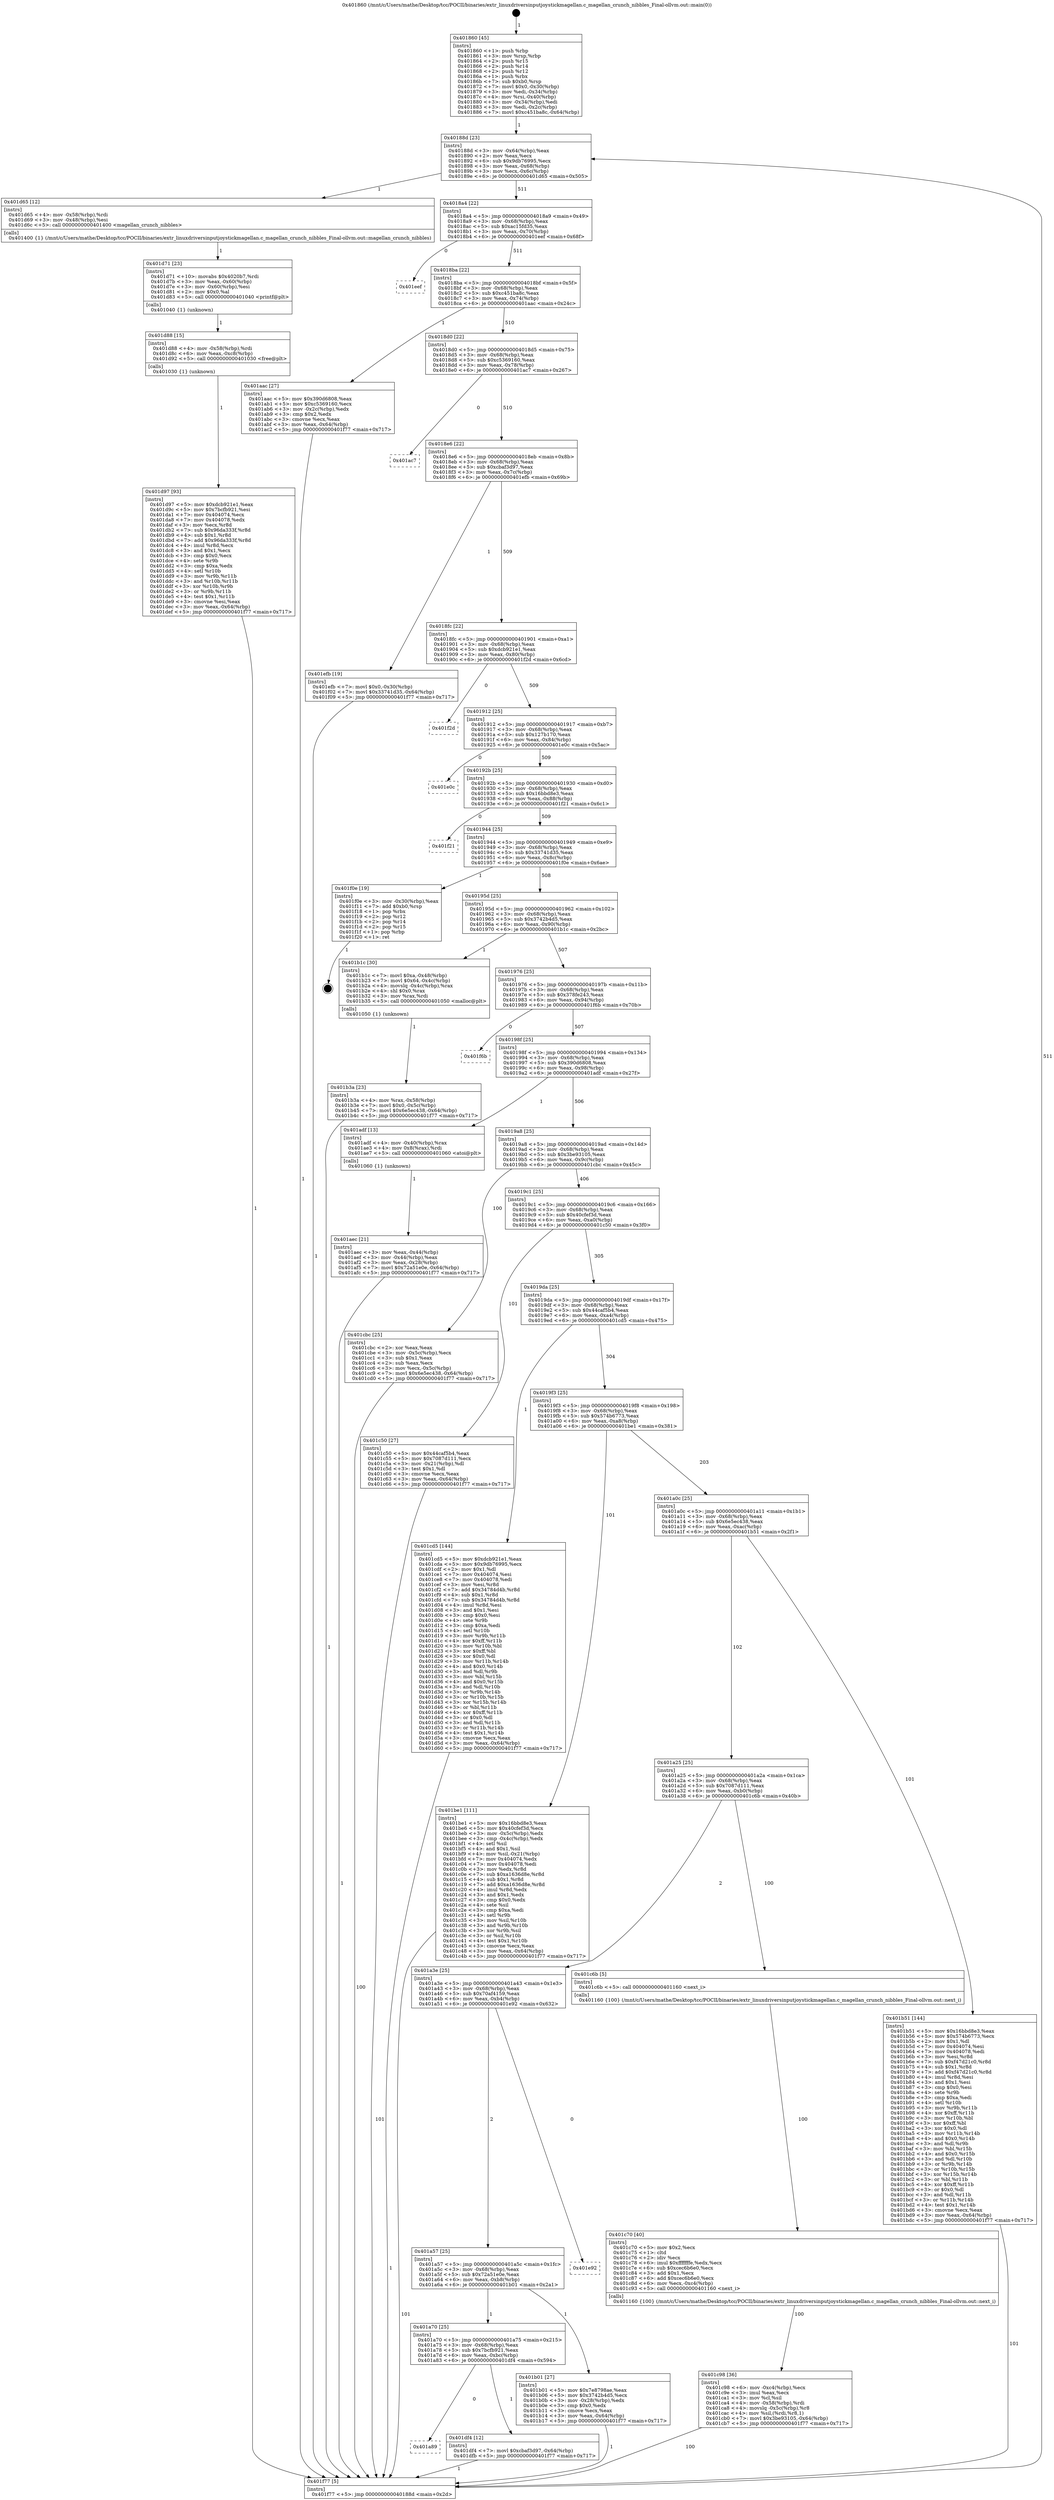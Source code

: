 digraph "0x401860" {
  label = "0x401860 (/mnt/c/Users/mathe/Desktop/tcc/POCII/binaries/extr_linuxdriversinputjoystickmagellan.c_magellan_crunch_nibbles_Final-ollvm.out::main(0))"
  labelloc = "t"
  node[shape=record]

  Entry [label="",width=0.3,height=0.3,shape=circle,fillcolor=black,style=filled]
  "0x40188d" [label="{
     0x40188d [23]\l
     | [instrs]\l
     &nbsp;&nbsp;0x40188d \<+3\>: mov -0x64(%rbp),%eax\l
     &nbsp;&nbsp;0x401890 \<+2\>: mov %eax,%ecx\l
     &nbsp;&nbsp;0x401892 \<+6\>: sub $0x9db76995,%ecx\l
     &nbsp;&nbsp;0x401898 \<+3\>: mov %eax,-0x68(%rbp)\l
     &nbsp;&nbsp;0x40189b \<+3\>: mov %ecx,-0x6c(%rbp)\l
     &nbsp;&nbsp;0x40189e \<+6\>: je 0000000000401d65 \<main+0x505\>\l
  }"]
  "0x401d65" [label="{
     0x401d65 [12]\l
     | [instrs]\l
     &nbsp;&nbsp;0x401d65 \<+4\>: mov -0x58(%rbp),%rdi\l
     &nbsp;&nbsp;0x401d69 \<+3\>: mov -0x48(%rbp),%esi\l
     &nbsp;&nbsp;0x401d6c \<+5\>: call 0000000000401400 \<magellan_crunch_nibbles\>\l
     | [calls]\l
     &nbsp;&nbsp;0x401400 \{1\} (/mnt/c/Users/mathe/Desktop/tcc/POCII/binaries/extr_linuxdriversinputjoystickmagellan.c_magellan_crunch_nibbles_Final-ollvm.out::magellan_crunch_nibbles)\l
  }"]
  "0x4018a4" [label="{
     0x4018a4 [22]\l
     | [instrs]\l
     &nbsp;&nbsp;0x4018a4 \<+5\>: jmp 00000000004018a9 \<main+0x49\>\l
     &nbsp;&nbsp;0x4018a9 \<+3\>: mov -0x68(%rbp),%eax\l
     &nbsp;&nbsp;0x4018ac \<+5\>: sub $0xac15fd35,%eax\l
     &nbsp;&nbsp;0x4018b1 \<+3\>: mov %eax,-0x70(%rbp)\l
     &nbsp;&nbsp;0x4018b4 \<+6\>: je 0000000000401eef \<main+0x68f\>\l
  }"]
  Exit [label="",width=0.3,height=0.3,shape=circle,fillcolor=black,style=filled,peripheries=2]
  "0x401eef" [label="{
     0x401eef\l
  }", style=dashed]
  "0x4018ba" [label="{
     0x4018ba [22]\l
     | [instrs]\l
     &nbsp;&nbsp;0x4018ba \<+5\>: jmp 00000000004018bf \<main+0x5f\>\l
     &nbsp;&nbsp;0x4018bf \<+3\>: mov -0x68(%rbp),%eax\l
     &nbsp;&nbsp;0x4018c2 \<+5\>: sub $0xc451ba8c,%eax\l
     &nbsp;&nbsp;0x4018c7 \<+3\>: mov %eax,-0x74(%rbp)\l
     &nbsp;&nbsp;0x4018ca \<+6\>: je 0000000000401aac \<main+0x24c\>\l
  }"]
  "0x401a89" [label="{
     0x401a89\l
  }", style=dashed]
  "0x401aac" [label="{
     0x401aac [27]\l
     | [instrs]\l
     &nbsp;&nbsp;0x401aac \<+5\>: mov $0x390d6808,%eax\l
     &nbsp;&nbsp;0x401ab1 \<+5\>: mov $0xc5369160,%ecx\l
     &nbsp;&nbsp;0x401ab6 \<+3\>: mov -0x2c(%rbp),%edx\l
     &nbsp;&nbsp;0x401ab9 \<+3\>: cmp $0x2,%edx\l
     &nbsp;&nbsp;0x401abc \<+3\>: cmovne %ecx,%eax\l
     &nbsp;&nbsp;0x401abf \<+3\>: mov %eax,-0x64(%rbp)\l
     &nbsp;&nbsp;0x401ac2 \<+5\>: jmp 0000000000401f77 \<main+0x717\>\l
  }"]
  "0x4018d0" [label="{
     0x4018d0 [22]\l
     | [instrs]\l
     &nbsp;&nbsp;0x4018d0 \<+5\>: jmp 00000000004018d5 \<main+0x75\>\l
     &nbsp;&nbsp;0x4018d5 \<+3\>: mov -0x68(%rbp),%eax\l
     &nbsp;&nbsp;0x4018d8 \<+5\>: sub $0xc5369160,%eax\l
     &nbsp;&nbsp;0x4018dd \<+3\>: mov %eax,-0x78(%rbp)\l
     &nbsp;&nbsp;0x4018e0 \<+6\>: je 0000000000401ac7 \<main+0x267\>\l
  }"]
  "0x401f77" [label="{
     0x401f77 [5]\l
     | [instrs]\l
     &nbsp;&nbsp;0x401f77 \<+5\>: jmp 000000000040188d \<main+0x2d\>\l
  }"]
  "0x401860" [label="{
     0x401860 [45]\l
     | [instrs]\l
     &nbsp;&nbsp;0x401860 \<+1\>: push %rbp\l
     &nbsp;&nbsp;0x401861 \<+3\>: mov %rsp,%rbp\l
     &nbsp;&nbsp;0x401864 \<+2\>: push %r15\l
     &nbsp;&nbsp;0x401866 \<+2\>: push %r14\l
     &nbsp;&nbsp;0x401868 \<+2\>: push %r12\l
     &nbsp;&nbsp;0x40186a \<+1\>: push %rbx\l
     &nbsp;&nbsp;0x40186b \<+7\>: sub $0xb0,%rsp\l
     &nbsp;&nbsp;0x401872 \<+7\>: movl $0x0,-0x30(%rbp)\l
     &nbsp;&nbsp;0x401879 \<+3\>: mov %edi,-0x34(%rbp)\l
     &nbsp;&nbsp;0x40187c \<+4\>: mov %rsi,-0x40(%rbp)\l
     &nbsp;&nbsp;0x401880 \<+3\>: mov -0x34(%rbp),%edi\l
     &nbsp;&nbsp;0x401883 \<+3\>: mov %edi,-0x2c(%rbp)\l
     &nbsp;&nbsp;0x401886 \<+7\>: movl $0xc451ba8c,-0x64(%rbp)\l
  }"]
  "0x401df4" [label="{
     0x401df4 [12]\l
     | [instrs]\l
     &nbsp;&nbsp;0x401df4 \<+7\>: movl $0xcbaf3d97,-0x64(%rbp)\l
     &nbsp;&nbsp;0x401dfb \<+5\>: jmp 0000000000401f77 \<main+0x717\>\l
  }"]
  "0x401ac7" [label="{
     0x401ac7\l
  }", style=dashed]
  "0x4018e6" [label="{
     0x4018e6 [22]\l
     | [instrs]\l
     &nbsp;&nbsp;0x4018e6 \<+5\>: jmp 00000000004018eb \<main+0x8b\>\l
     &nbsp;&nbsp;0x4018eb \<+3\>: mov -0x68(%rbp),%eax\l
     &nbsp;&nbsp;0x4018ee \<+5\>: sub $0xcbaf3d97,%eax\l
     &nbsp;&nbsp;0x4018f3 \<+3\>: mov %eax,-0x7c(%rbp)\l
     &nbsp;&nbsp;0x4018f6 \<+6\>: je 0000000000401efb \<main+0x69b\>\l
  }"]
  "0x401d97" [label="{
     0x401d97 [93]\l
     | [instrs]\l
     &nbsp;&nbsp;0x401d97 \<+5\>: mov $0xdcb921e1,%eax\l
     &nbsp;&nbsp;0x401d9c \<+5\>: mov $0x7bcfb921,%esi\l
     &nbsp;&nbsp;0x401da1 \<+7\>: mov 0x404074,%ecx\l
     &nbsp;&nbsp;0x401da8 \<+7\>: mov 0x404078,%edx\l
     &nbsp;&nbsp;0x401daf \<+3\>: mov %ecx,%r8d\l
     &nbsp;&nbsp;0x401db2 \<+7\>: sub $0x96da333f,%r8d\l
     &nbsp;&nbsp;0x401db9 \<+4\>: sub $0x1,%r8d\l
     &nbsp;&nbsp;0x401dbd \<+7\>: add $0x96da333f,%r8d\l
     &nbsp;&nbsp;0x401dc4 \<+4\>: imul %r8d,%ecx\l
     &nbsp;&nbsp;0x401dc8 \<+3\>: and $0x1,%ecx\l
     &nbsp;&nbsp;0x401dcb \<+3\>: cmp $0x0,%ecx\l
     &nbsp;&nbsp;0x401dce \<+4\>: sete %r9b\l
     &nbsp;&nbsp;0x401dd2 \<+3\>: cmp $0xa,%edx\l
     &nbsp;&nbsp;0x401dd5 \<+4\>: setl %r10b\l
     &nbsp;&nbsp;0x401dd9 \<+3\>: mov %r9b,%r11b\l
     &nbsp;&nbsp;0x401ddc \<+3\>: and %r10b,%r11b\l
     &nbsp;&nbsp;0x401ddf \<+3\>: xor %r10b,%r9b\l
     &nbsp;&nbsp;0x401de2 \<+3\>: or %r9b,%r11b\l
     &nbsp;&nbsp;0x401de5 \<+4\>: test $0x1,%r11b\l
     &nbsp;&nbsp;0x401de9 \<+3\>: cmovne %esi,%eax\l
     &nbsp;&nbsp;0x401dec \<+3\>: mov %eax,-0x64(%rbp)\l
     &nbsp;&nbsp;0x401def \<+5\>: jmp 0000000000401f77 \<main+0x717\>\l
  }"]
  "0x401efb" [label="{
     0x401efb [19]\l
     | [instrs]\l
     &nbsp;&nbsp;0x401efb \<+7\>: movl $0x0,-0x30(%rbp)\l
     &nbsp;&nbsp;0x401f02 \<+7\>: movl $0x33741d35,-0x64(%rbp)\l
     &nbsp;&nbsp;0x401f09 \<+5\>: jmp 0000000000401f77 \<main+0x717\>\l
  }"]
  "0x4018fc" [label="{
     0x4018fc [22]\l
     | [instrs]\l
     &nbsp;&nbsp;0x4018fc \<+5\>: jmp 0000000000401901 \<main+0xa1\>\l
     &nbsp;&nbsp;0x401901 \<+3\>: mov -0x68(%rbp),%eax\l
     &nbsp;&nbsp;0x401904 \<+5\>: sub $0xdcb921e1,%eax\l
     &nbsp;&nbsp;0x401909 \<+3\>: mov %eax,-0x80(%rbp)\l
     &nbsp;&nbsp;0x40190c \<+6\>: je 0000000000401f2d \<main+0x6cd\>\l
  }"]
  "0x401d88" [label="{
     0x401d88 [15]\l
     | [instrs]\l
     &nbsp;&nbsp;0x401d88 \<+4\>: mov -0x58(%rbp),%rdi\l
     &nbsp;&nbsp;0x401d8c \<+6\>: mov %eax,-0xc8(%rbp)\l
     &nbsp;&nbsp;0x401d92 \<+5\>: call 0000000000401030 \<free@plt\>\l
     | [calls]\l
     &nbsp;&nbsp;0x401030 \{1\} (unknown)\l
  }"]
  "0x401f2d" [label="{
     0x401f2d\l
  }", style=dashed]
  "0x401912" [label="{
     0x401912 [25]\l
     | [instrs]\l
     &nbsp;&nbsp;0x401912 \<+5\>: jmp 0000000000401917 \<main+0xb7\>\l
     &nbsp;&nbsp;0x401917 \<+3\>: mov -0x68(%rbp),%eax\l
     &nbsp;&nbsp;0x40191a \<+5\>: sub $0x127b170,%eax\l
     &nbsp;&nbsp;0x40191f \<+6\>: mov %eax,-0x84(%rbp)\l
     &nbsp;&nbsp;0x401925 \<+6\>: je 0000000000401e0c \<main+0x5ac\>\l
  }"]
  "0x401d71" [label="{
     0x401d71 [23]\l
     | [instrs]\l
     &nbsp;&nbsp;0x401d71 \<+10\>: movabs $0x4020b7,%rdi\l
     &nbsp;&nbsp;0x401d7b \<+3\>: mov %eax,-0x60(%rbp)\l
     &nbsp;&nbsp;0x401d7e \<+3\>: mov -0x60(%rbp),%esi\l
     &nbsp;&nbsp;0x401d81 \<+2\>: mov $0x0,%al\l
     &nbsp;&nbsp;0x401d83 \<+5\>: call 0000000000401040 \<printf@plt\>\l
     | [calls]\l
     &nbsp;&nbsp;0x401040 \{1\} (unknown)\l
  }"]
  "0x401e0c" [label="{
     0x401e0c\l
  }", style=dashed]
  "0x40192b" [label="{
     0x40192b [25]\l
     | [instrs]\l
     &nbsp;&nbsp;0x40192b \<+5\>: jmp 0000000000401930 \<main+0xd0\>\l
     &nbsp;&nbsp;0x401930 \<+3\>: mov -0x68(%rbp),%eax\l
     &nbsp;&nbsp;0x401933 \<+5\>: sub $0x16bbd8e3,%eax\l
     &nbsp;&nbsp;0x401938 \<+6\>: mov %eax,-0x88(%rbp)\l
     &nbsp;&nbsp;0x40193e \<+6\>: je 0000000000401f21 \<main+0x6c1\>\l
  }"]
  "0x401c98" [label="{
     0x401c98 [36]\l
     | [instrs]\l
     &nbsp;&nbsp;0x401c98 \<+6\>: mov -0xc4(%rbp),%ecx\l
     &nbsp;&nbsp;0x401c9e \<+3\>: imul %eax,%ecx\l
     &nbsp;&nbsp;0x401ca1 \<+3\>: mov %cl,%sil\l
     &nbsp;&nbsp;0x401ca4 \<+4\>: mov -0x58(%rbp),%rdi\l
     &nbsp;&nbsp;0x401ca8 \<+4\>: movslq -0x5c(%rbp),%r8\l
     &nbsp;&nbsp;0x401cac \<+4\>: mov %sil,(%rdi,%r8,1)\l
     &nbsp;&nbsp;0x401cb0 \<+7\>: movl $0x3be93105,-0x64(%rbp)\l
     &nbsp;&nbsp;0x401cb7 \<+5\>: jmp 0000000000401f77 \<main+0x717\>\l
  }"]
  "0x401f21" [label="{
     0x401f21\l
  }", style=dashed]
  "0x401944" [label="{
     0x401944 [25]\l
     | [instrs]\l
     &nbsp;&nbsp;0x401944 \<+5\>: jmp 0000000000401949 \<main+0xe9\>\l
     &nbsp;&nbsp;0x401949 \<+3\>: mov -0x68(%rbp),%eax\l
     &nbsp;&nbsp;0x40194c \<+5\>: sub $0x33741d35,%eax\l
     &nbsp;&nbsp;0x401951 \<+6\>: mov %eax,-0x8c(%rbp)\l
     &nbsp;&nbsp;0x401957 \<+6\>: je 0000000000401f0e \<main+0x6ae\>\l
  }"]
  "0x401c70" [label="{
     0x401c70 [40]\l
     | [instrs]\l
     &nbsp;&nbsp;0x401c70 \<+5\>: mov $0x2,%ecx\l
     &nbsp;&nbsp;0x401c75 \<+1\>: cltd\l
     &nbsp;&nbsp;0x401c76 \<+2\>: idiv %ecx\l
     &nbsp;&nbsp;0x401c78 \<+6\>: imul $0xfffffffe,%edx,%ecx\l
     &nbsp;&nbsp;0x401c7e \<+6\>: sub $0xcec6b6e0,%ecx\l
     &nbsp;&nbsp;0x401c84 \<+3\>: add $0x1,%ecx\l
     &nbsp;&nbsp;0x401c87 \<+6\>: add $0xcec6b6e0,%ecx\l
     &nbsp;&nbsp;0x401c8d \<+6\>: mov %ecx,-0xc4(%rbp)\l
     &nbsp;&nbsp;0x401c93 \<+5\>: call 0000000000401160 \<next_i\>\l
     | [calls]\l
     &nbsp;&nbsp;0x401160 \{100\} (/mnt/c/Users/mathe/Desktop/tcc/POCII/binaries/extr_linuxdriversinputjoystickmagellan.c_magellan_crunch_nibbles_Final-ollvm.out::next_i)\l
  }"]
  "0x401f0e" [label="{
     0x401f0e [19]\l
     | [instrs]\l
     &nbsp;&nbsp;0x401f0e \<+3\>: mov -0x30(%rbp),%eax\l
     &nbsp;&nbsp;0x401f11 \<+7\>: add $0xb0,%rsp\l
     &nbsp;&nbsp;0x401f18 \<+1\>: pop %rbx\l
     &nbsp;&nbsp;0x401f19 \<+2\>: pop %r12\l
     &nbsp;&nbsp;0x401f1b \<+2\>: pop %r14\l
     &nbsp;&nbsp;0x401f1d \<+2\>: pop %r15\l
     &nbsp;&nbsp;0x401f1f \<+1\>: pop %rbp\l
     &nbsp;&nbsp;0x401f20 \<+1\>: ret\l
  }"]
  "0x40195d" [label="{
     0x40195d [25]\l
     | [instrs]\l
     &nbsp;&nbsp;0x40195d \<+5\>: jmp 0000000000401962 \<main+0x102\>\l
     &nbsp;&nbsp;0x401962 \<+3\>: mov -0x68(%rbp),%eax\l
     &nbsp;&nbsp;0x401965 \<+5\>: sub $0x3742b4d5,%eax\l
     &nbsp;&nbsp;0x40196a \<+6\>: mov %eax,-0x90(%rbp)\l
     &nbsp;&nbsp;0x401970 \<+6\>: je 0000000000401b1c \<main+0x2bc\>\l
  }"]
  "0x401b3a" [label="{
     0x401b3a [23]\l
     | [instrs]\l
     &nbsp;&nbsp;0x401b3a \<+4\>: mov %rax,-0x58(%rbp)\l
     &nbsp;&nbsp;0x401b3e \<+7\>: movl $0x0,-0x5c(%rbp)\l
     &nbsp;&nbsp;0x401b45 \<+7\>: movl $0x6e5ec438,-0x64(%rbp)\l
     &nbsp;&nbsp;0x401b4c \<+5\>: jmp 0000000000401f77 \<main+0x717\>\l
  }"]
  "0x401b1c" [label="{
     0x401b1c [30]\l
     | [instrs]\l
     &nbsp;&nbsp;0x401b1c \<+7\>: movl $0xa,-0x48(%rbp)\l
     &nbsp;&nbsp;0x401b23 \<+7\>: movl $0x64,-0x4c(%rbp)\l
     &nbsp;&nbsp;0x401b2a \<+4\>: movslq -0x4c(%rbp),%rax\l
     &nbsp;&nbsp;0x401b2e \<+4\>: shl $0x0,%rax\l
     &nbsp;&nbsp;0x401b32 \<+3\>: mov %rax,%rdi\l
     &nbsp;&nbsp;0x401b35 \<+5\>: call 0000000000401050 \<malloc@plt\>\l
     | [calls]\l
     &nbsp;&nbsp;0x401050 \{1\} (unknown)\l
  }"]
  "0x401976" [label="{
     0x401976 [25]\l
     | [instrs]\l
     &nbsp;&nbsp;0x401976 \<+5\>: jmp 000000000040197b \<main+0x11b\>\l
     &nbsp;&nbsp;0x40197b \<+3\>: mov -0x68(%rbp),%eax\l
     &nbsp;&nbsp;0x40197e \<+5\>: sub $0x378fe243,%eax\l
     &nbsp;&nbsp;0x401983 \<+6\>: mov %eax,-0x94(%rbp)\l
     &nbsp;&nbsp;0x401989 \<+6\>: je 0000000000401f6b \<main+0x70b\>\l
  }"]
  "0x401a70" [label="{
     0x401a70 [25]\l
     | [instrs]\l
     &nbsp;&nbsp;0x401a70 \<+5\>: jmp 0000000000401a75 \<main+0x215\>\l
     &nbsp;&nbsp;0x401a75 \<+3\>: mov -0x68(%rbp),%eax\l
     &nbsp;&nbsp;0x401a78 \<+5\>: sub $0x7bcfb921,%eax\l
     &nbsp;&nbsp;0x401a7d \<+6\>: mov %eax,-0xbc(%rbp)\l
     &nbsp;&nbsp;0x401a83 \<+6\>: je 0000000000401df4 \<main+0x594\>\l
  }"]
  "0x401f6b" [label="{
     0x401f6b\l
  }", style=dashed]
  "0x40198f" [label="{
     0x40198f [25]\l
     | [instrs]\l
     &nbsp;&nbsp;0x40198f \<+5\>: jmp 0000000000401994 \<main+0x134\>\l
     &nbsp;&nbsp;0x401994 \<+3\>: mov -0x68(%rbp),%eax\l
     &nbsp;&nbsp;0x401997 \<+5\>: sub $0x390d6808,%eax\l
     &nbsp;&nbsp;0x40199c \<+6\>: mov %eax,-0x98(%rbp)\l
     &nbsp;&nbsp;0x4019a2 \<+6\>: je 0000000000401adf \<main+0x27f\>\l
  }"]
  "0x401b01" [label="{
     0x401b01 [27]\l
     | [instrs]\l
     &nbsp;&nbsp;0x401b01 \<+5\>: mov $0x7e8798ae,%eax\l
     &nbsp;&nbsp;0x401b06 \<+5\>: mov $0x3742b4d5,%ecx\l
     &nbsp;&nbsp;0x401b0b \<+3\>: mov -0x28(%rbp),%edx\l
     &nbsp;&nbsp;0x401b0e \<+3\>: cmp $0x0,%edx\l
     &nbsp;&nbsp;0x401b11 \<+3\>: cmove %ecx,%eax\l
     &nbsp;&nbsp;0x401b14 \<+3\>: mov %eax,-0x64(%rbp)\l
     &nbsp;&nbsp;0x401b17 \<+5\>: jmp 0000000000401f77 \<main+0x717\>\l
  }"]
  "0x401adf" [label="{
     0x401adf [13]\l
     | [instrs]\l
     &nbsp;&nbsp;0x401adf \<+4\>: mov -0x40(%rbp),%rax\l
     &nbsp;&nbsp;0x401ae3 \<+4\>: mov 0x8(%rax),%rdi\l
     &nbsp;&nbsp;0x401ae7 \<+5\>: call 0000000000401060 \<atoi@plt\>\l
     | [calls]\l
     &nbsp;&nbsp;0x401060 \{1\} (unknown)\l
  }"]
  "0x4019a8" [label="{
     0x4019a8 [25]\l
     | [instrs]\l
     &nbsp;&nbsp;0x4019a8 \<+5\>: jmp 00000000004019ad \<main+0x14d\>\l
     &nbsp;&nbsp;0x4019ad \<+3\>: mov -0x68(%rbp),%eax\l
     &nbsp;&nbsp;0x4019b0 \<+5\>: sub $0x3be93105,%eax\l
     &nbsp;&nbsp;0x4019b5 \<+6\>: mov %eax,-0x9c(%rbp)\l
     &nbsp;&nbsp;0x4019bb \<+6\>: je 0000000000401cbc \<main+0x45c\>\l
  }"]
  "0x401aec" [label="{
     0x401aec [21]\l
     | [instrs]\l
     &nbsp;&nbsp;0x401aec \<+3\>: mov %eax,-0x44(%rbp)\l
     &nbsp;&nbsp;0x401aef \<+3\>: mov -0x44(%rbp),%eax\l
     &nbsp;&nbsp;0x401af2 \<+3\>: mov %eax,-0x28(%rbp)\l
     &nbsp;&nbsp;0x401af5 \<+7\>: movl $0x72a51e0e,-0x64(%rbp)\l
     &nbsp;&nbsp;0x401afc \<+5\>: jmp 0000000000401f77 \<main+0x717\>\l
  }"]
  "0x401a57" [label="{
     0x401a57 [25]\l
     | [instrs]\l
     &nbsp;&nbsp;0x401a57 \<+5\>: jmp 0000000000401a5c \<main+0x1fc\>\l
     &nbsp;&nbsp;0x401a5c \<+3\>: mov -0x68(%rbp),%eax\l
     &nbsp;&nbsp;0x401a5f \<+5\>: sub $0x72a51e0e,%eax\l
     &nbsp;&nbsp;0x401a64 \<+6\>: mov %eax,-0xb8(%rbp)\l
     &nbsp;&nbsp;0x401a6a \<+6\>: je 0000000000401b01 \<main+0x2a1\>\l
  }"]
  "0x401cbc" [label="{
     0x401cbc [25]\l
     | [instrs]\l
     &nbsp;&nbsp;0x401cbc \<+2\>: xor %eax,%eax\l
     &nbsp;&nbsp;0x401cbe \<+3\>: mov -0x5c(%rbp),%ecx\l
     &nbsp;&nbsp;0x401cc1 \<+3\>: sub $0x1,%eax\l
     &nbsp;&nbsp;0x401cc4 \<+2\>: sub %eax,%ecx\l
     &nbsp;&nbsp;0x401cc6 \<+3\>: mov %ecx,-0x5c(%rbp)\l
     &nbsp;&nbsp;0x401cc9 \<+7\>: movl $0x6e5ec438,-0x64(%rbp)\l
     &nbsp;&nbsp;0x401cd0 \<+5\>: jmp 0000000000401f77 \<main+0x717\>\l
  }"]
  "0x4019c1" [label="{
     0x4019c1 [25]\l
     | [instrs]\l
     &nbsp;&nbsp;0x4019c1 \<+5\>: jmp 00000000004019c6 \<main+0x166\>\l
     &nbsp;&nbsp;0x4019c6 \<+3\>: mov -0x68(%rbp),%eax\l
     &nbsp;&nbsp;0x4019c9 \<+5\>: sub $0x40cfef3d,%eax\l
     &nbsp;&nbsp;0x4019ce \<+6\>: mov %eax,-0xa0(%rbp)\l
     &nbsp;&nbsp;0x4019d4 \<+6\>: je 0000000000401c50 \<main+0x3f0\>\l
  }"]
  "0x401e92" [label="{
     0x401e92\l
  }", style=dashed]
  "0x401c50" [label="{
     0x401c50 [27]\l
     | [instrs]\l
     &nbsp;&nbsp;0x401c50 \<+5\>: mov $0x44caf5b4,%eax\l
     &nbsp;&nbsp;0x401c55 \<+5\>: mov $0x7087d111,%ecx\l
     &nbsp;&nbsp;0x401c5a \<+3\>: mov -0x21(%rbp),%dl\l
     &nbsp;&nbsp;0x401c5d \<+3\>: test $0x1,%dl\l
     &nbsp;&nbsp;0x401c60 \<+3\>: cmovne %ecx,%eax\l
     &nbsp;&nbsp;0x401c63 \<+3\>: mov %eax,-0x64(%rbp)\l
     &nbsp;&nbsp;0x401c66 \<+5\>: jmp 0000000000401f77 \<main+0x717\>\l
  }"]
  "0x4019da" [label="{
     0x4019da [25]\l
     | [instrs]\l
     &nbsp;&nbsp;0x4019da \<+5\>: jmp 00000000004019df \<main+0x17f\>\l
     &nbsp;&nbsp;0x4019df \<+3\>: mov -0x68(%rbp),%eax\l
     &nbsp;&nbsp;0x4019e2 \<+5\>: sub $0x44caf5b4,%eax\l
     &nbsp;&nbsp;0x4019e7 \<+6\>: mov %eax,-0xa4(%rbp)\l
     &nbsp;&nbsp;0x4019ed \<+6\>: je 0000000000401cd5 \<main+0x475\>\l
  }"]
  "0x401a3e" [label="{
     0x401a3e [25]\l
     | [instrs]\l
     &nbsp;&nbsp;0x401a3e \<+5\>: jmp 0000000000401a43 \<main+0x1e3\>\l
     &nbsp;&nbsp;0x401a43 \<+3\>: mov -0x68(%rbp),%eax\l
     &nbsp;&nbsp;0x401a46 \<+5\>: sub $0x70af4159,%eax\l
     &nbsp;&nbsp;0x401a4b \<+6\>: mov %eax,-0xb4(%rbp)\l
     &nbsp;&nbsp;0x401a51 \<+6\>: je 0000000000401e92 \<main+0x632\>\l
  }"]
  "0x401cd5" [label="{
     0x401cd5 [144]\l
     | [instrs]\l
     &nbsp;&nbsp;0x401cd5 \<+5\>: mov $0xdcb921e1,%eax\l
     &nbsp;&nbsp;0x401cda \<+5\>: mov $0x9db76995,%ecx\l
     &nbsp;&nbsp;0x401cdf \<+2\>: mov $0x1,%dl\l
     &nbsp;&nbsp;0x401ce1 \<+7\>: mov 0x404074,%esi\l
     &nbsp;&nbsp;0x401ce8 \<+7\>: mov 0x404078,%edi\l
     &nbsp;&nbsp;0x401cef \<+3\>: mov %esi,%r8d\l
     &nbsp;&nbsp;0x401cf2 \<+7\>: add $0x34784d4b,%r8d\l
     &nbsp;&nbsp;0x401cf9 \<+4\>: sub $0x1,%r8d\l
     &nbsp;&nbsp;0x401cfd \<+7\>: sub $0x34784d4b,%r8d\l
     &nbsp;&nbsp;0x401d04 \<+4\>: imul %r8d,%esi\l
     &nbsp;&nbsp;0x401d08 \<+3\>: and $0x1,%esi\l
     &nbsp;&nbsp;0x401d0b \<+3\>: cmp $0x0,%esi\l
     &nbsp;&nbsp;0x401d0e \<+4\>: sete %r9b\l
     &nbsp;&nbsp;0x401d12 \<+3\>: cmp $0xa,%edi\l
     &nbsp;&nbsp;0x401d15 \<+4\>: setl %r10b\l
     &nbsp;&nbsp;0x401d19 \<+3\>: mov %r9b,%r11b\l
     &nbsp;&nbsp;0x401d1c \<+4\>: xor $0xff,%r11b\l
     &nbsp;&nbsp;0x401d20 \<+3\>: mov %r10b,%bl\l
     &nbsp;&nbsp;0x401d23 \<+3\>: xor $0xff,%bl\l
     &nbsp;&nbsp;0x401d26 \<+3\>: xor $0x0,%dl\l
     &nbsp;&nbsp;0x401d29 \<+3\>: mov %r11b,%r14b\l
     &nbsp;&nbsp;0x401d2c \<+4\>: and $0x0,%r14b\l
     &nbsp;&nbsp;0x401d30 \<+3\>: and %dl,%r9b\l
     &nbsp;&nbsp;0x401d33 \<+3\>: mov %bl,%r15b\l
     &nbsp;&nbsp;0x401d36 \<+4\>: and $0x0,%r15b\l
     &nbsp;&nbsp;0x401d3a \<+3\>: and %dl,%r10b\l
     &nbsp;&nbsp;0x401d3d \<+3\>: or %r9b,%r14b\l
     &nbsp;&nbsp;0x401d40 \<+3\>: or %r10b,%r15b\l
     &nbsp;&nbsp;0x401d43 \<+3\>: xor %r15b,%r14b\l
     &nbsp;&nbsp;0x401d46 \<+3\>: or %bl,%r11b\l
     &nbsp;&nbsp;0x401d49 \<+4\>: xor $0xff,%r11b\l
     &nbsp;&nbsp;0x401d4d \<+3\>: or $0x0,%dl\l
     &nbsp;&nbsp;0x401d50 \<+3\>: and %dl,%r11b\l
     &nbsp;&nbsp;0x401d53 \<+3\>: or %r11b,%r14b\l
     &nbsp;&nbsp;0x401d56 \<+4\>: test $0x1,%r14b\l
     &nbsp;&nbsp;0x401d5a \<+3\>: cmovne %ecx,%eax\l
     &nbsp;&nbsp;0x401d5d \<+3\>: mov %eax,-0x64(%rbp)\l
     &nbsp;&nbsp;0x401d60 \<+5\>: jmp 0000000000401f77 \<main+0x717\>\l
  }"]
  "0x4019f3" [label="{
     0x4019f3 [25]\l
     | [instrs]\l
     &nbsp;&nbsp;0x4019f3 \<+5\>: jmp 00000000004019f8 \<main+0x198\>\l
     &nbsp;&nbsp;0x4019f8 \<+3\>: mov -0x68(%rbp),%eax\l
     &nbsp;&nbsp;0x4019fb \<+5\>: sub $0x574b6773,%eax\l
     &nbsp;&nbsp;0x401a00 \<+6\>: mov %eax,-0xa8(%rbp)\l
     &nbsp;&nbsp;0x401a06 \<+6\>: je 0000000000401be1 \<main+0x381\>\l
  }"]
  "0x401c6b" [label="{
     0x401c6b [5]\l
     | [instrs]\l
     &nbsp;&nbsp;0x401c6b \<+5\>: call 0000000000401160 \<next_i\>\l
     | [calls]\l
     &nbsp;&nbsp;0x401160 \{100\} (/mnt/c/Users/mathe/Desktop/tcc/POCII/binaries/extr_linuxdriversinputjoystickmagellan.c_magellan_crunch_nibbles_Final-ollvm.out::next_i)\l
  }"]
  "0x401be1" [label="{
     0x401be1 [111]\l
     | [instrs]\l
     &nbsp;&nbsp;0x401be1 \<+5\>: mov $0x16bbd8e3,%eax\l
     &nbsp;&nbsp;0x401be6 \<+5\>: mov $0x40cfef3d,%ecx\l
     &nbsp;&nbsp;0x401beb \<+3\>: mov -0x5c(%rbp),%edx\l
     &nbsp;&nbsp;0x401bee \<+3\>: cmp -0x4c(%rbp),%edx\l
     &nbsp;&nbsp;0x401bf1 \<+4\>: setl %sil\l
     &nbsp;&nbsp;0x401bf5 \<+4\>: and $0x1,%sil\l
     &nbsp;&nbsp;0x401bf9 \<+4\>: mov %sil,-0x21(%rbp)\l
     &nbsp;&nbsp;0x401bfd \<+7\>: mov 0x404074,%edx\l
     &nbsp;&nbsp;0x401c04 \<+7\>: mov 0x404078,%edi\l
     &nbsp;&nbsp;0x401c0b \<+3\>: mov %edx,%r8d\l
     &nbsp;&nbsp;0x401c0e \<+7\>: sub $0xa1636d8e,%r8d\l
     &nbsp;&nbsp;0x401c15 \<+4\>: sub $0x1,%r8d\l
     &nbsp;&nbsp;0x401c19 \<+7\>: add $0xa1636d8e,%r8d\l
     &nbsp;&nbsp;0x401c20 \<+4\>: imul %r8d,%edx\l
     &nbsp;&nbsp;0x401c24 \<+3\>: and $0x1,%edx\l
     &nbsp;&nbsp;0x401c27 \<+3\>: cmp $0x0,%edx\l
     &nbsp;&nbsp;0x401c2a \<+4\>: sete %sil\l
     &nbsp;&nbsp;0x401c2e \<+3\>: cmp $0xa,%edi\l
     &nbsp;&nbsp;0x401c31 \<+4\>: setl %r9b\l
     &nbsp;&nbsp;0x401c35 \<+3\>: mov %sil,%r10b\l
     &nbsp;&nbsp;0x401c38 \<+3\>: and %r9b,%r10b\l
     &nbsp;&nbsp;0x401c3b \<+3\>: xor %r9b,%sil\l
     &nbsp;&nbsp;0x401c3e \<+3\>: or %sil,%r10b\l
     &nbsp;&nbsp;0x401c41 \<+4\>: test $0x1,%r10b\l
     &nbsp;&nbsp;0x401c45 \<+3\>: cmovne %ecx,%eax\l
     &nbsp;&nbsp;0x401c48 \<+3\>: mov %eax,-0x64(%rbp)\l
     &nbsp;&nbsp;0x401c4b \<+5\>: jmp 0000000000401f77 \<main+0x717\>\l
  }"]
  "0x401a0c" [label="{
     0x401a0c [25]\l
     | [instrs]\l
     &nbsp;&nbsp;0x401a0c \<+5\>: jmp 0000000000401a11 \<main+0x1b1\>\l
     &nbsp;&nbsp;0x401a11 \<+3\>: mov -0x68(%rbp),%eax\l
     &nbsp;&nbsp;0x401a14 \<+5\>: sub $0x6e5ec438,%eax\l
     &nbsp;&nbsp;0x401a19 \<+6\>: mov %eax,-0xac(%rbp)\l
     &nbsp;&nbsp;0x401a1f \<+6\>: je 0000000000401b51 \<main+0x2f1\>\l
  }"]
  "0x401a25" [label="{
     0x401a25 [25]\l
     | [instrs]\l
     &nbsp;&nbsp;0x401a25 \<+5\>: jmp 0000000000401a2a \<main+0x1ca\>\l
     &nbsp;&nbsp;0x401a2a \<+3\>: mov -0x68(%rbp),%eax\l
     &nbsp;&nbsp;0x401a2d \<+5\>: sub $0x7087d111,%eax\l
     &nbsp;&nbsp;0x401a32 \<+6\>: mov %eax,-0xb0(%rbp)\l
     &nbsp;&nbsp;0x401a38 \<+6\>: je 0000000000401c6b \<main+0x40b\>\l
  }"]
  "0x401b51" [label="{
     0x401b51 [144]\l
     | [instrs]\l
     &nbsp;&nbsp;0x401b51 \<+5\>: mov $0x16bbd8e3,%eax\l
     &nbsp;&nbsp;0x401b56 \<+5\>: mov $0x574b6773,%ecx\l
     &nbsp;&nbsp;0x401b5b \<+2\>: mov $0x1,%dl\l
     &nbsp;&nbsp;0x401b5d \<+7\>: mov 0x404074,%esi\l
     &nbsp;&nbsp;0x401b64 \<+7\>: mov 0x404078,%edi\l
     &nbsp;&nbsp;0x401b6b \<+3\>: mov %esi,%r8d\l
     &nbsp;&nbsp;0x401b6e \<+7\>: sub $0xf47d21c0,%r8d\l
     &nbsp;&nbsp;0x401b75 \<+4\>: sub $0x1,%r8d\l
     &nbsp;&nbsp;0x401b79 \<+7\>: add $0xf47d21c0,%r8d\l
     &nbsp;&nbsp;0x401b80 \<+4\>: imul %r8d,%esi\l
     &nbsp;&nbsp;0x401b84 \<+3\>: and $0x1,%esi\l
     &nbsp;&nbsp;0x401b87 \<+3\>: cmp $0x0,%esi\l
     &nbsp;&nbsp;0x401b8a \<+4\>: sete %r9b\l
     &nbsp;&nbsp;0x401b8e \<+3\>: cmp $0xa,%edi\l
     &nbsp;&nbsp;0x401b91 \<+4\>: setl %r10b\l
     &nbsp;&nbsp;0x401b95 \<+3\>: mov %r9b,%r11b\l
     &nbsp;&nbsp;0x401b98 \<+4\>: xor $0xff,%r11b\l
     &nbsp;&nbsp;0x401b9c \<+3\>: mov %r10b,%bl\l
     &nbsp;&nbsp;0x401b9f \<+3\>: xor $0xff,%bl\l
     &nbsp;&nbsp;0x401ba2 \<+3\>: xor $0x0,%dl\l
     &nbsp;&nbsp;0x401ba5 \<+3\>: mov %r11b,%r14b\l
     &nbsp;&nbsp;0x401ba8 \<+4\>: and $0x0,%r14b\l
     &nbsp;&nbsp;0x401bac \<+3\>: and %dl,%r9b\l
     &nbsp;&nbsp;0x401baf \<+3\>: mov %bl,%r15b\l
     &nbsp;&nbsp;0x401bb2 \<+4\>: and $0x0,%r15b\l
     &nbsp;&nbsp;0x401bb6 \<+3\>: and %dl,%r10b\l
     &nbsp;&nbsp;0x401bb9 \<+3\>: or %r9b,%r14b\l
     &nbsp;&nbsp;0x401bbc \<+3\>: or %r10b,%r15b\l
     &nbsp;&nbsp;0x401bbf \<+3\>: xor %r15b,%r14b\l
     &nbsp;&nbsp;0x401bc2 \<+3\>: or %bl,%r11b\l
     &nbsp;&nbsp;0x401bc5 \<+4\>: xor $0xff,%r11b\l
     &nbsp;&nbsp;0x401bc9 \<+3\>: or $0x0,%dl\l
     &nbsp;&nbsp;0x401bcc \<+3\>: and %dl,%r11b\l
     &nbsp;&nbsp;0x401bcf \<+3\>: or %r11b,%r14b\l
     &nbsp;&nbsp;0x401bd2 \<+4\>: test $0x1,%r14b\l
     &nbsp;&nbsp;0x401bd6 \<+3\>: cmovne %ecx,%eax\l
     &nbsp;&nbsp;0x401bd9 \<+3\>: mov %eax,-0x64(%rbp)\l
     &nbsp;&nbsp;0x401bdc \<+5\>: jmp 0000000000401f77 \<main+0x717\>\l
  }"]
  Entry -> "0x401860" [label=" 1"]
  "0x40188d" -> "0x401d65" [label=" 1"]
  "0x40188d" -> "0x4018a4" [label=" 511"]
  "0x401f0e" -> Exit [label=" 1"]
  "0x4018a4" -> "0x401eef" [label=" 0"]
  "0x4018a4" -> "0x4018ba" [label=" 511"]
  "0x401efb" -> "0x401f77" [label=" 1"]
  "0x4018ba" -> "0x401aac" [label=" 1"]
  "0x4018ba" -> "0x4018d0" [label=" 510"]
  "0x401aac" -> "0x401f77" [label=" 1"]
  "0x401860" -> "0x40188d" [label=" 1"]
  "0x401f77" -> "0x40188d" [label=" 511"]
  "0x401df4" -> "0x401f77" [label=" 1"]
  "0x4018d0" -> "0x401ac7" [label=" 0"]
  "0x4018d0" -> "0x4018e6" [label=" 510"]
  "0x401a70" -> "0x401a89" [label=" 0"]
  "0x4018e6" -> "0x401efb" [label=" 1"]
  "0x4018e6" -> "0x4018fc" [label=" 509"]
  "0x401a70" -> "0x401df4" [label=" 1"]
  "0x4018fc" -> "0x401f2d" [label=" 0"]
  "0x4018fc" -> "0x401912" [label=" 509"]
  "0x401d97" -> "0x401f77" [label=" 1"]
  "0x401912" -> "0x401e0c" [label=" 0"]
  "0x401912" -> "0x40192b" [label=" 509"]
  "0x401d88" -> "0x401d97" [label=" 1"]
  "0x40192b" -> "0x401f21" [label=" 0"]
  "0x40192b" -> "0x401944" [label=" 509"]
  "0x401d71" -> "0x401d88" [label=" 1"]
  "0x401944" -> "0x401f0e" [label=" 1"]
  "0x401944" -> "0x40195d" [label=" 508"]
  "0x401d65" -> "0x401d71" [label=" 1"]
  "0x40195d" -> "0x401b1c" [label=" 1"]
  "0x40195d" -> "0x401976" [label=" 507"]
  "0x401cd5" -> "0x401f77" [label=" 1"]
  "0x401976" -> "0x401f6b" [label=" 0"]
  "0x401976" -> "0x40198f" [label=" 507"]
  "0x401cbc" -> "0x401f77" [label=" 100"]
  "0x40198f" -> "0x401adf" [label=" 1"]
  "0x40198f" -> "0x4019a8" [label=" 506"]
  "0x401adf" -> "0x401aec" [label=" 1"]
  "0x401aec" -> "0x401f77" [label=" 1"]
  "0x401c98" -> "0x401f77" [label=" 100"]
  "0x4019a8" -> "0x401cbc" [label=" 100"]
  "0x4019a8" -> "0x4019c1" [label=" 406"]
  "0x401c6b" -> "0x401c70" [label=" 100"]
  "0x4019c1" -> "0x401c50" [label=" 101"]
  "0x4019c1" -> "0x4019da" [label=" 305"]
  "0x401c50" -> "0x401f77" [label=" 101"]
  "0x4019da" -> "0x401cd5" [label=" 1"]
  "0x4019da" -> "0x4019f3" [label=" 304"]
  "0x401b51" -> "0x401f77" [label=" 101"]
  "0x4019f3" -> "0x401be1" [label=" 101"]
  "0x4019f3" -> "0x401a0c" [label=" 203"]
  "0x401b3a" -> "0x401f77" [label=" 1"]
  "0x401a0c" -> "0x401b51" [label=" 101"]
  "0x401a0c" -> "0x401a25" [label=" 102"]
  "0x401b1c" -> "0x401b3a" [label=" 1"]
  "0x401a25" -> "0x401c6b" [label=" 100"]
  "0x401a25" -> "0x401a3e" [label=" 2"]
  "0x401be1" -> "0x401f77" [label=" 101"]
  "0x401a3e" -> "0x401e92" [label=" 0"]
  "0x401a3e" -> "0x401a57" [label=" 2"]
  "0x401c70" -> "0x401c98" [label=" 100"]
  "0x401a57" -> "0x401b01" [label=" 1"]
  "0x401a57" -> "0x401a70" [label=" 1"]
  "0x401b01" -> "0x401f77" [label=" 1"]
}
